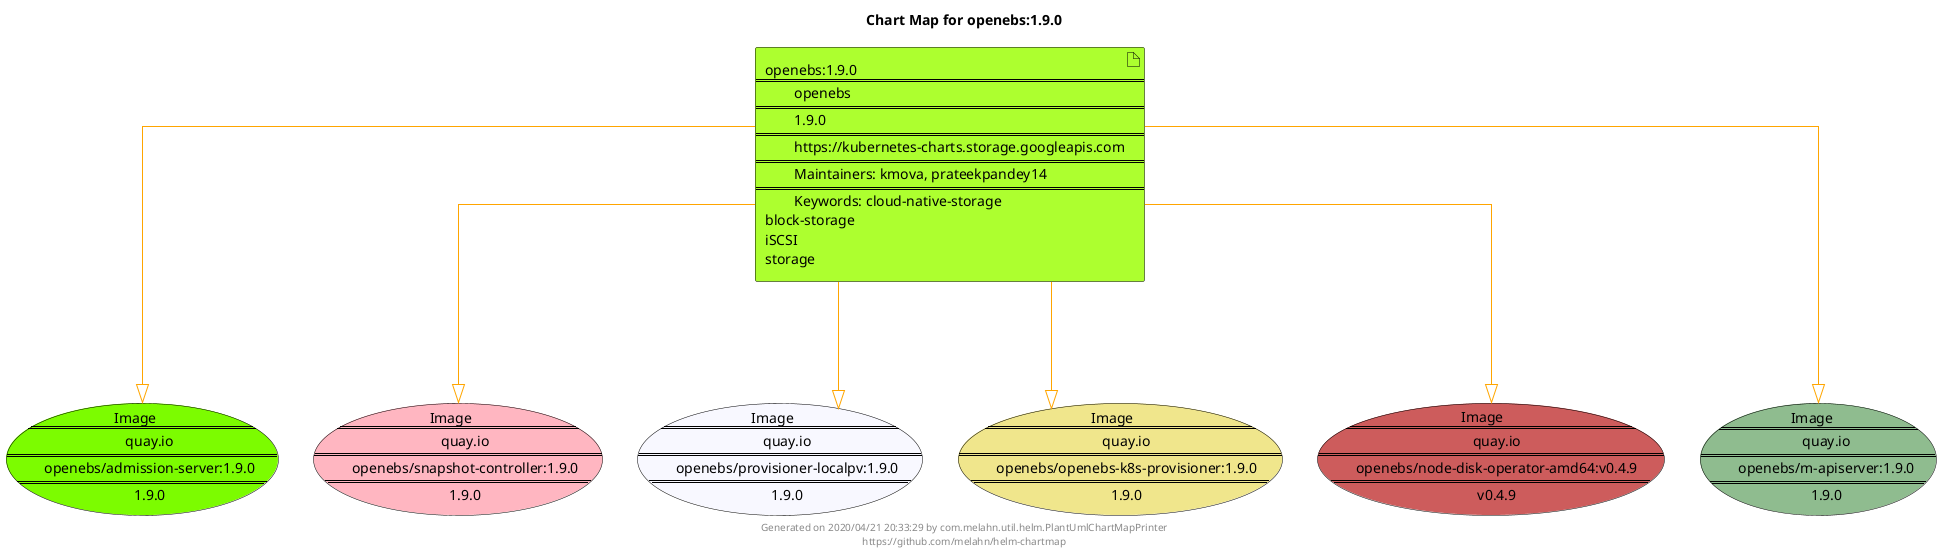 @startuml
skinparam linetype ortho
skinparam backgroundColor white
skinparam usecaseBorderColor black
skinparam usecaseArrowColor LightSlateGray
skinparam artifactBorderColor black
skinparam artifactArrowColor LightSlateGray

title Chart Map for openebs:1.9.0

'There is one referenced Helm Chart
artifact "openebs:1.9.0\n====\n\topenebs\n====\n\t1.9.0\n====\n\thttps://kubernetes-charts.storage.googleapis.com\n====\n\tMaintainers: kmova, prateekpandey14\n====\n\tKeywords: cloud-native-storage\nblock-storage\niSCSI\nstorage" as openebs_1_9_0 #GreenYellow

'There are 6 referenced Docker Images
usecase "Image\n====\n\tquay.io\n====\n\topenebs/admission-server:1.9.0\n====\n\t1.9.0" as quay_io_openebs_admission_server_1_9_0 #LawnGreen
usecase "Image\n====\n\tquay.io\n====\n\topenebs/snapshot-controller:1.9.0\n====\n\t1.9.0" as quay_io_openebs_snapshot_controller_1_9_0 #LightPink
usecase "Image\n====\n\tquay.io\n====\n\topenebs/provisioner-localpv:1.9.0\n====\n\t1.9.0" as quay_io_openebs_provisioner_localpv_1_9_0 #GhostWhite
usecase "Image\n====\n\tquay.io\n====\n\topenebs/openebs-k8s-provisioner:1.9.0\n====\n\t1.9.0" as quay_io_openebs_openebs_k8s_provisioner_1_9_0 #Khaki
usecase "Image\n====\n\tquay.io\n====\n\topenebs/node-disk-operator-amd64:v0.4.9\n====\n\tv0.4.9" as quay_io_openebs_node_disk_operator_amd64_v0_4_9 #IndianRed
usecase "Image\n====\n\tquay.io\n====\n\topenebs/m-apiserver:1.9.0\n====\n\t1.9.0" as quay_io_openebs_m_apiserver_1_9_0 #DarkSeaGreen

'Chart Dependencies
openebs_1_9_0--[#orange]-|>quay_io_openebs_provisioner_localpv_1_9_0
openebs_1_9_0--[#orange]-|>quay_io_openebs_m_apiserver_1_9_0
openebs_1_9_0--[#orange]-|>quay_io_openebs_node_disk_operator_amd64_v0_4_9
openebs_1_9_0--[#orange]-|>quay_io_openebs_openebs_k8s_provisioner_1_9_0
openebs_1_9_0--[#orange]-|>quay_io_openebs_snapshot_controller_1_9_0
openebs_1_9_0--[#orange]-|>quay_io_openebs_admission_server_1_9_0

center footer Generated on 2020/04/21 20:33:29 by com.melahn.util.helm.PlantUmlChartMapPrinter\nhttps://github.com/melahn/helm-chartmap
@enduml

